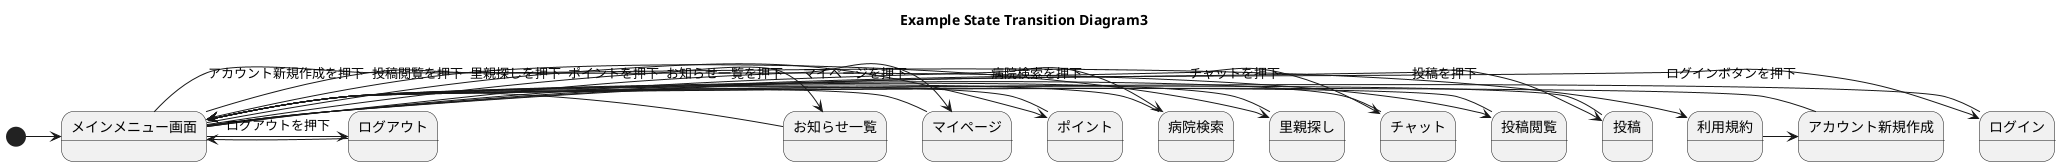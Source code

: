 @startuml
' left to right direction
title Example State Transition Diagram3


[*] -> メインメニュー画面
メインメニュー画面 -> ログイン :ログインボタンを押下
ログイン -> メインメニュー画面

メインメニュー画面 -> 利用規約 :アカウント新規作成を押下
利用規約 -> アカウント新規作成
アカウント新規作成 -> メインメニュー画面

メインメニュー画面 -> 投稿 :投稿を押下
投稿 -> メインメニュー画面

メインメニュー画面 -> 投稿閲覧 :投稿閲覧を押下
投稿閲覧 -> メインメニュー画面

メインメニュー画面 -> チャット :チャットを押下
チャット -> メインメニュー画面

メインメニュー画面 -> 里親探し :里親探しを押下
里親探し -> メインメニュー画面

メインメニュー画面 -> 病院検索 :病院検索を押下
病院検索 -> メインメニュー画面

メインメニュー画面 -> ポイント :ポイントを押下
ポイント -> メインメニュー画面

メインメニュー画面 -> マイページ :マイページを押下
マイページ -> メインメニュー画面

メインメニュー画面 -> お知らせ一覧 :お知らせ一覧を押下
お知らせ一覧 -> メインメニュー画面

メインメニュー画面 -> ログアウト :ログアウトを押下
ログアウト -> メインメニュー画面




















' [*] -down-> メニュー1
' メニュー1 -down-> メニュー2

' state メニュー2 {
' 	state "概要" as メニュー2概要
'     state "詳細" as メニュー2詳細
' 	[*] -down-> メニュー2概要
'     メニュー2概要 -down-> メニュー2詳細 : 詳細
'     メニュー2詳細 -down-> メニュー2概要 : 概要
' }

' [*] -down-> メニュー3
' メニュー3 -down-> メニュー4

' state メニュー4 {
' 	state "概要" as メニュー4概要
'     state "詳細" as メニュー4詳細
' 	[*] -down-> メニュー4概要
'     メニュー4概要 -down-> メニュー4詳細 : 詳細
'     メニュー4詳細 -down-> メニュー4概要 : 概要
' }
' @enduml
